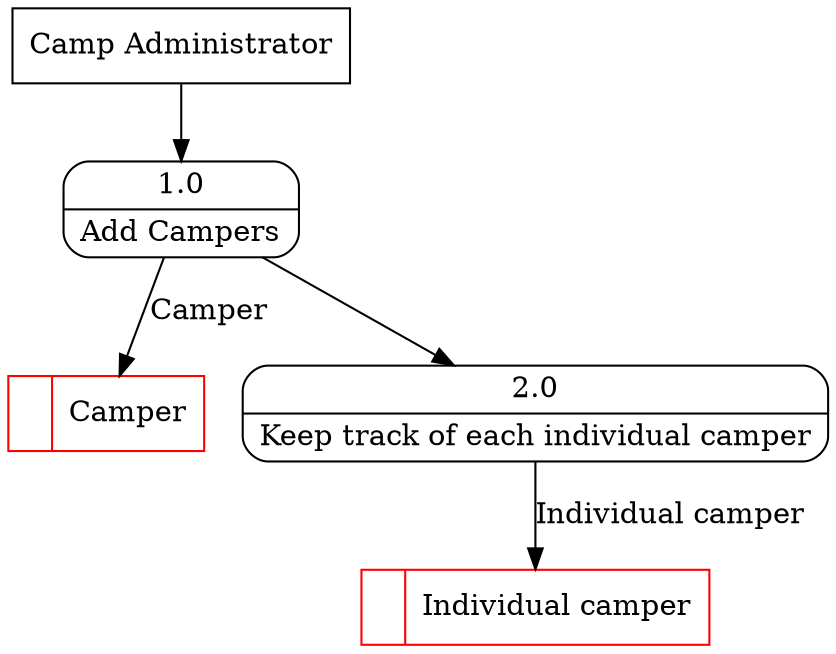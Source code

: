 digraph dfd2{ 
node[shape=record]
200 [label="<f0>  |<f1> Camper " color=red];
201 [label="Camp Administrator" shape=box];
202 [label="{<f0> 1.0|<f1> Add Campers }" shape=Mrecord];
2 [label="{<f0> 2.0|<f1> Keep track of each individual camper }" shape=Mrecord];
202 -> 2
1001 [label="<f0>  |<f1> Individual camper " color=red];
2 -> 1001 [label="Individual camper"]
201 -> 202
202 -> 200 [label="Camper"]
}